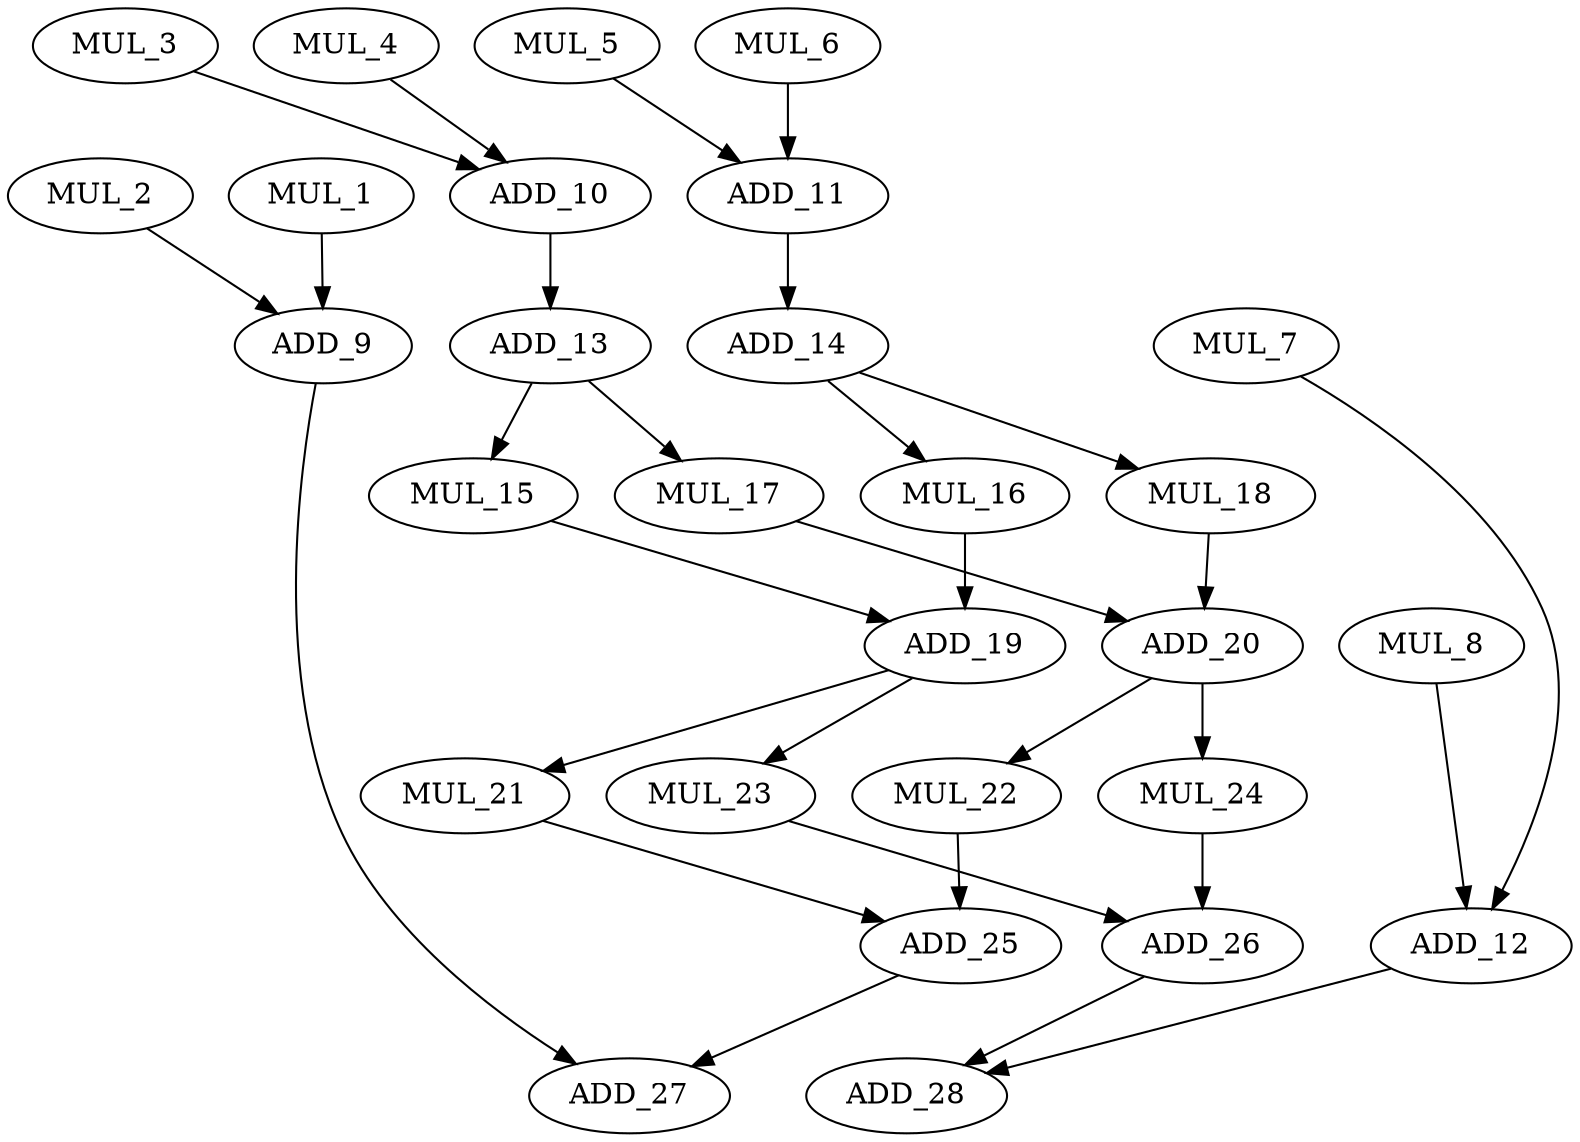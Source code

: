 digraph G {
    MUL_1;
    ADD_9;
    MUL_2;
    MUL_3;
    ADD_10;
    MUL_4;
    MUL_5;
    ADD_11;
    MUL_6;
    MUL_7;
    ADD_12;
    MUL_8;
    ADD_27;
    ADD_13;
    ADD_14;
    ADD_28;
    MUL_15;
    MUL_17;
    MUL_16;
    MUL_18;
    ADD_19;
    ADD_20;
    MUL_21;
    MUL_23;
    MUL_22;
    MUL_24;
    ADD_25;
    ADD_26;
    MUL_1 -> ADD_9 [weight=0];
    ADD_9 -> ADD_27 [weight=0];
    MUL_2 -> ADD_9 [weight=0];
    MUL_3 -> ADD_10 [weight=0];
    ADD_10 -> ADD_13 [weight=0];
    MUL_4 -> ADD_10 [weight=0];
    MUL_5 -> ADD_11 [weight=0];
    ADD_11 -> ADD_14 [weight=1];
    MUL_6 -> ADD_11 [weight=1];
    MUL_7 -> ADD_12 [weight=0];
    ADD_12 -> ADD_28 [weight=0];
    MUL_8 -> ADD_12 [weight=0];
    ADD_13 -> MUL_15 [weight=0];
    ADD_13 -> MUL_17 [weight=0];
    ADD_14 -> MUL_16 [weight=0];
    ADD_14 -> MUL_18 [weight=0];
    MUL_15 -> ADD_19 [weight=0];
    MUL_17 -> ADD_20 [weight=2];
    MUL_16 -> ADD_19 [weight=5];
    MUL_18 -> ADD_20 [weight=1];
    ADD_19 -> MUL_21 [weight=0];
    ADD_19 -> MUL_23 [weight=0];
    ADD_20 -> MUL_22 [weight=0];
    ADD_20 -> MUL_24 [weight=1];
    MUL_21 -> ADD_25 [weight=0];
    MUL_23 -> ADD_26 [weight=0];
    MUL_22 -> ADD_25 [weight=0];
    MUL_24 -> ADD_26 [weight=3];
    ADD_25 -> ADD_27 [weight=0];
    ADD_26 -> ADD_28 [weight=0];
}
